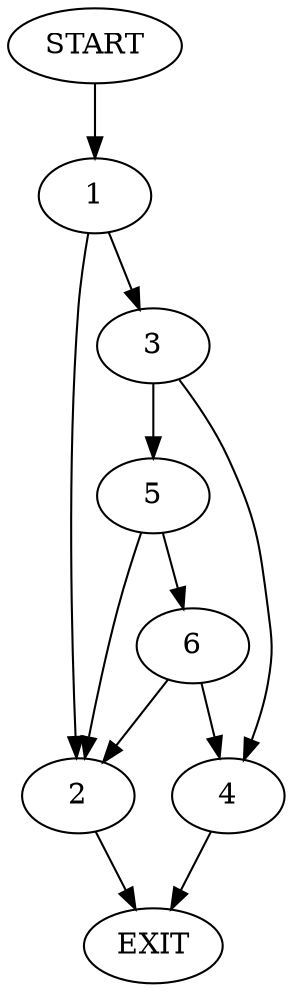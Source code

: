 digraph {
0 [label="START"]
7 [label="EXIT"]
0 -> 1
1 -> 2
1 -> 3
2 -> 7
3 -> 4
3 -> 5
4 -> 7
5 -> 2
5 -> 6
6 -> 2
6 -> 4
}
